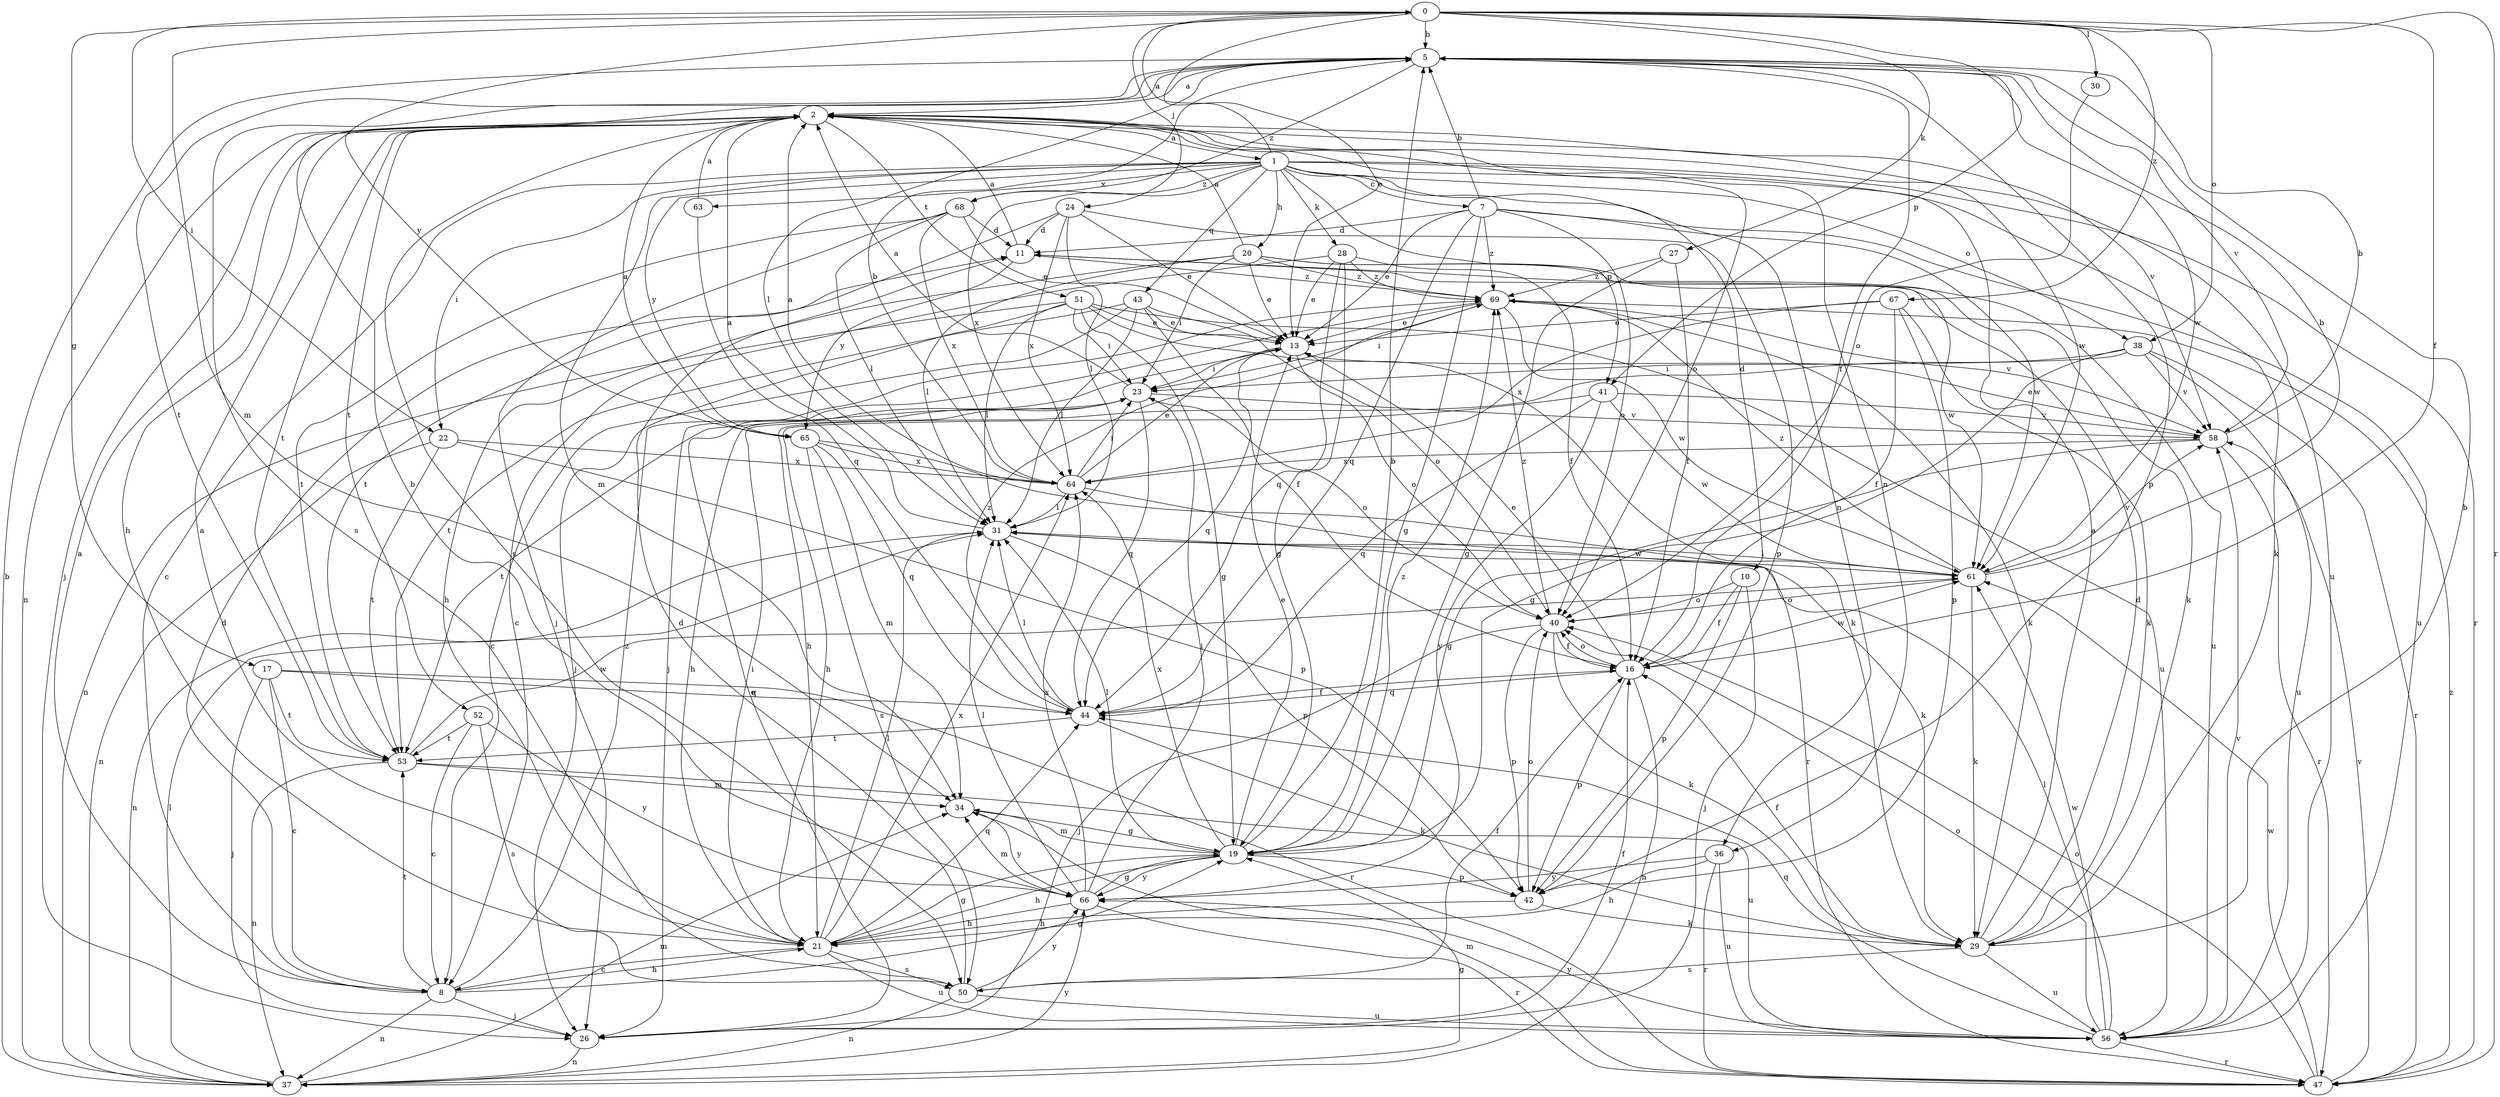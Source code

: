 strict digraph  {
0;
1;
2;
5;
7;
8;
10;
11;
13;
16;
17;
19;
20;
21;
22;
23;
24;
26;
27;
28;
29;
30;
31;
34;
36;
37;
38;
40;
41;
42;
43;
44;
47;
50;
51;
52;
53;
56;
58;
61;
63;
64;
65;
66;
67;
68;
69;
0 -> 5  [label=b];
0 -> 13  [label=e];
0 -> 16  [label=f];
0 -> 17  [label=g];
0 -> 22  [label=i];
0 -> 24  [label=j];
0 -> 27  [label=k];
0 -> 30  [label=l];
0 -> 34  [label=m];
0 -> 38  [label=o];
0 -> 41  [label=p];
0 -> 47  [label=r];
0 -> 65  [label=y];
0 -> 67  [label=z];
1 -> 0  [label=a];
1 -> 7  [label=c];
1 -> 8  [label=c];
1 -> 10  [label=d];
1 -> 20  [label=h];
1 -> 22  [label=i];
1 -> 28  [label=k];
1 -> 29  [label=k];
1 -> 34  [label=m];
1 -> 36  [label=n];
1 -> 38  [label=o];
1 -> 41  [label=p];
1 -> 43  [label=q];
1 -> 47  [label=r];
1 -> 63  [label=x];
1 -> 64  [label=x];
1 -> 65  [label=y];
1 -> 68  [label=z];
2 -> 1  [label=a];
2 -> 21  [label=h];
2 -> 26  [label=j];
2 -> 36  [label=n];
2 -> 37  [label=n];
2 -> 40  [label=o];
2 -> 50  [label=s];
2 -> 51  [label=t];
2 -> 52  [label=t];
2 -> 53  [label=t];
2 -> 56  [label=u];
2 -> 58  [label=v];
2 -> 61  [label=w];
5 -> 2  [label=a];
5 -> 16  [label=f];
5 -> 31  [label=l];
5 -> 42  [label=p];
5 -> 50  [label=s];
5 -> 53  [label=t];
5 -> 58  [label=v];
5 -> 61  [label=w];
5 -> 68  [label=z];
7 -> 5  [label=b];
7 -> 11  [label=d];
7 -> 13  [label=e];
7 -> 19  [label=g];
7 -> 40  [label=o];
7 -> 44  [label=q];
7 -> 56  [label=u];
7 -> 61  [label=w];
7 -> 69  [label=z];
8 -> 2  [label=a];
8 -> 11  [label=d];
8 -> 19  [label=g];
8 -> 21  [label=h];
8 -> 26  [label=j];
8 -> 37  [label=n];
8 -> 53  [label=t];
8 -> 69  [label=z];
10 -> 16  [label=f];
10 -> 26  [label=j];
10 -> 40  [label=o];
10 -> 42  [label=p];
11 -> 2  [label=a];
11 -> 29  [label=k];
11 -> 65  [label=y];
11 -> 69  [label=z];
13 -> 23  [label=i];
13 -> 40  [label=o];
13 -> 44  [label=q];
16 -> 13  [label=e];
16 -> 37  [label=n];
16 -> 40  [label=o];
16 -> 42  [label=p];
16 -> 44  [label=q];
16 -> 61  [label=w];
17 -> 8  [label=c];
17 -> 26  [label=j];
17 -> 44  [label=q];
17 -> 47  [label=r];
17 -> 53  [label=t];
19 -> 5  [label=b];
19 -> 13  [label=e];
19 -> 21  [label=h];
19 -> 31  [label=l];
19 -> 34  [label=m];
19 -> 42  [label=p];
19 -> 64  [label=x];
19 -> 66  [label=y];
19 -> 69  [label=z];
20 -> 2  [label=a];
20 -> 13  [label=e];
20 -> 21  [label=h];
20 -> 23  [label=i];
20 -> 31  [label=l];
20 -> 56  [label=u];
20 -> 61  [label=w];
20 -> 69  [label=z];
21 -> 2  [label=a];
21 -> 8  [label=c];
21 -> 19  [label=g];
21 -> 23  [label=i];
21 -> 31  [label=l];
21 -> 44  [label=q];
21 -> 50  [label=s];
21 -> 56  [label=u];
21 -> 64  [label=x];
22 -> 37  [label=n];
22 -> 42  [label=p];
22 -> 53  [label=t];
22 -> 64  [label=x];
23 -> 2  [label=a];
23 -> 21  [label=h];
23 -> 40  [label=o];
23 -> 44  [label=q];
23 -> 53  [label=t];
23 -> 58  [label=v];
24 -> 11  [label=d];
24 -> 13  [label=e];
24 -> 31  [label=l];
24 -> 42  [label=p];
24 -> 53  [label=t];
24 -> 64  [label=x];
26 -> 13  [label=e];
26 -> 16  [label=f];
26 -> 37  [label=n];
27 -> 16  [label=f];
27 -> 19  [label=g];
27 -> 69  [label=z];
28 -> 8  [label=c];
28 -> 13  [label=e];
28 -> 16  [label=f];
28 -> 19  [label=g];
28 -> 44  [label=q];
28 -> 69  [label=z];
29 -> 2  [label=a];
29 -> 5  [label=b];
29 -> 11  [label=d];
29 -> 16  [label=f];
29 -> 50  [label=s];
29 -> 56  [label=u];
30 -> 40  [label=o];
31 -> 2  [label=a];
31 -> 37  [label=n];
31 -> 42  [label=p];
31 -> 61  [label=w];
34 -> 19  [label=g];
34 -> 66  [label=y];
36 -> 21  [label=h];
36 -> 47  [label=r];
36 -> 56  [label=u];
36 -> 66  [label=y];
37 -> 5  [label=b];
37 -> 19  [label=g];
37 -> 31  [label=l];
37 -> 34  [label=m];
37 -> 66  [label=y];
38 -> 19  [label=g];
38 -> 21  [label=h];
38 -> 23  [label=i];
38 -> 47  [label=r];
38 -> 56  [label=u];
38 -> 58  [label=v];
40 -> 16  [label=f];
40 -> 26  [label=j];
40 -> 29  [label=k];
40 -> 42  [label=p];
40 -> 69  [label=z];
41 -> 21  [label=h];
41 -> 44  [label=q];
41 -> 58  [label=v];
41 -> 61  [label=w];
41 -> 66  [label=y];
42 -> 21  [label=h];
42 -> 29  [label=k];
42 -> 40  [label=o];
43 -> 8  [label=c];
43 -> 13  [label=e];
43 -> 16  [label=f];
43 -> 31  [label=l];
43 -> 40  [label=o];
43 -> 53  [label=t];
44 -> 16  [label=f];
44 -> 29  [label=k];
44 -> 31  [label=l];
44 -> 53  [label=t];
44 -> 69  [label=z];
47 -> 34  [label=m];
47 -> 40  [label=o];
47 -> 58  [label=v];
47 -> 61  [label=w];
47 -> 69  [label=z];
50 -> 11  [label=d];
50 -> 16  [label=f];
50 -> 37  [label=n];
50 -> 56  [label=u];
50 -> 66  [label=y];
51 -> 13  [label=e];
51 -> 19  [label=g];
51 -> 23  [label=i];
51 -> 26  [label=j];
51 -> 29  [label=k];
51 -> 31  [label=l];
51 -> 37  [label=n];
51 -> 56  [label=u];
52 -> 8  [label=c];
52 -> 50  [label=s];
52 -> 53  [label=t];
52 -> 66  [label=y];
53 -> 34  [label=m];
53 -> 37  [label=n];
53 -> 56  [label=u];
53 -> 61  [label=w];
56 -> 31  [label=l];
56 -> 40  [label=o];
56 -> 44  [label=q];
56 -> 47  [label=r];
56 -> 58  [label=v];
56 -> 61  [label=w];
56 -> 66  [label=y];
58 -> 5  [label=b];
58 -> 13  [label=e];
58 -> 19  [label=g];
58 -> 47  [label=r];
58 -> 64  [label=x];
61 -> 5  [label=b];
61 -> 29  [label=k];
61 -> 31  [label=l];
61 -> 40  [label=o];
61 -> 58  [label=v];
61 -> 69  [label=z];
63 -> 2  [label=a];
63 -> 44  [label=q];
64 -> 2  [label=a];
64 -> 5  [label=b];
64 -> 13  [label=e];
64 -> 23  [label=i];
64 -> 29  [label=k];
64 -> 31  [label=l];
65 -> 2  [label=a];
65 -> 34  [label=m];
65 -> 44  [label=q];
65 -> 47  [label=r];
65 -> 50  [label=s];
65 -> 64  [label=x];
66 -> 5  [label=b];
66 -> 19  [label=g];
66 -> 21  [label=h];
66 -> 23  [label=i];
66 -> 31  [label=l];
66 -> 34  [label=m];
66 -> 47  [label=r];
66 -> 64  [label=x];
67 -> 13  [label=e];
67 -> 16  [label=f];
67 -> 29  [label=k];
67 -> 42  [label=p];
67 -> 64  [label=x];
68 -> 11  [label=d];
68 -> 13  [label=e];
68 -> 26  [label=j];
68 -> 31  [label=l];
68 -> 53  [label=t];
68 -> 64  [label=x];
69 -> 13  [label=e];
69 -> 23  [label=i];
69 -> 26  [label=j];
69 -> 29  [label=k];
69 -> 58  [label=v];
69 -> 61  [label=w];
}

